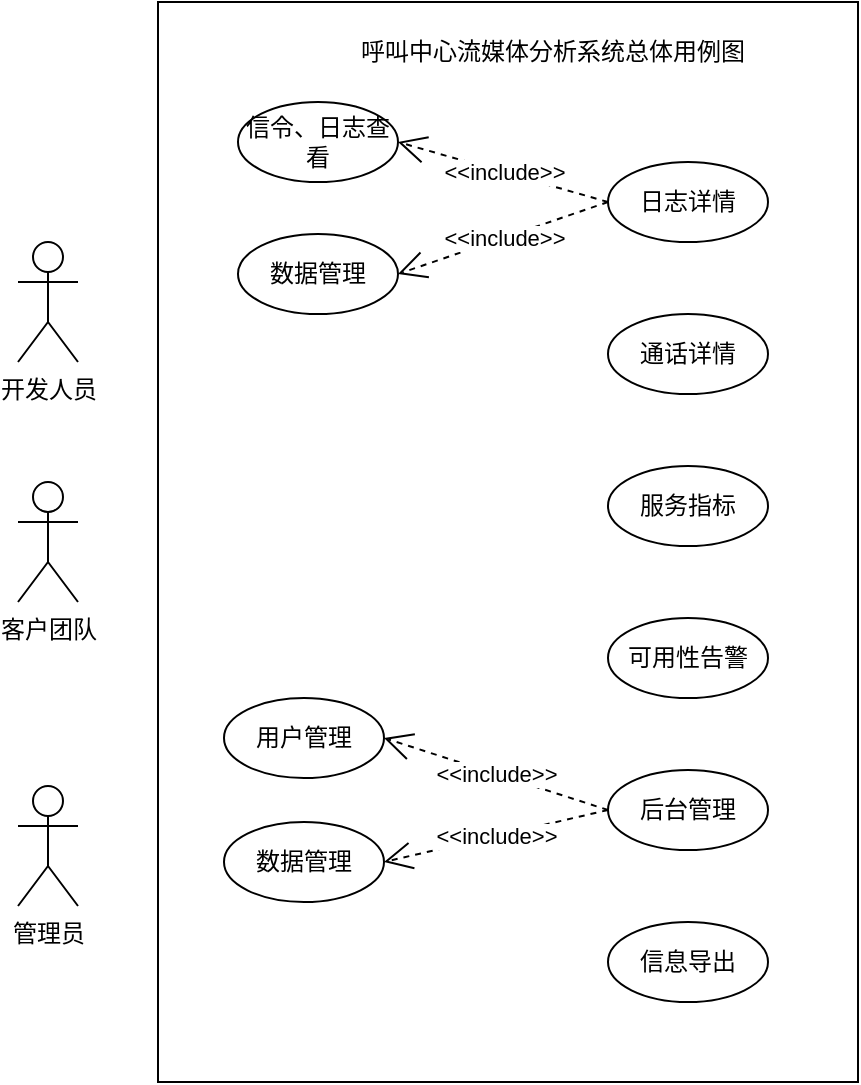 <mxfile version="21.5.0" type="github">
  <diagram name="第 1 页" id="dLV8B7PmB_Wfx-uJp1rL">
    <mxGraphModel dx="1304" dy="692" grid="1" gridSize="10" guides="1" tooltips="1" connect="1" arrows="1" fold="1" page="1" pageScale="1" pageWidth="850" pageHeight="1100" math="0" shadow="0">
      <root>
        <mxCell id="0" />
        <mxCell id="1" parent="0" />
        <mxCell id="XAlhHjTypL2_oyEzdXbm-8" value="" style="rounded=0;whiteSpace=wrap;html=1;" vertex="1" parent="1">
          <mxGeometry x="300" y="40" width="350" height="540" as="geometry" />
        </mxCell>
        <mxCell id="XAlhHjTypL2_oyEzdXbm-1" value="开发人员" style="shape=umlActor;verticalLabelPosition=bottom;verticalAlign=top;html=1;outlineConnect=0;" vertex="1" parent="1">
          <mxGeometry x="230" y="160" width="30" height="60" as="geometry" />
        </mxCell>
        <mxCell id="XAlhHjTypL2_oyEzdXbm-6" value="管理员" style="shape=umlActor;verticalLabelPosition=bottom;verticalAlign=top;html=1;outlineConnect=0;" vertex="1" parent="1">
          <mxGeometry x="230" y="432" width="30" height="60" as="geometry" />
        </mxCell>
        <mxCell id="XAlhHjTypL2_oyEzdXbm-9" value="通话详情" style="ellipse;whiteSpace=wrap;html=1;movable=1;resizable=1;rotatable=1;deletable=1;editable=1;locked=0;connectable=1;" vertex="1" parent="1">
          <mxGeometry x="525" y="196" width="80" height="40" as="geometry" />
        </mxCell>
        <mxCell id="XAlhHjTypL2_oyEzdXbm-10" value="客户团队" style="shape=umlActor;verticalLabelPosition=bottom;verticalAlign=top;html=1;outlineConnect=0;" vertex="1" parent="1">
          <mxGeometry x="230" y="280" width="30" height="60" as="geometry" />
        </mxCell>
        <mxCell id="XAlhHjTypL2_oyEzdXbm-11" value="日志详情" style="ellipse;whiteSpace=wrap;html=1;movable=1;resizable=1;rotatable=1;deletable=1;editable=1;locked=0;connectable=1;" vertex="1" parent="1">
          <mxGeometry x="525" y="120" width="80" height="40" as="geometry" />
        </mxCell>
        <mxCell id="XAlhHjTypL2_oyEzdXbm-12" value="服务指标" style="ellipse;whiteSpace=wrap;html=1;movable=1;resizable=1;rotatable=1;deletable=1;editable=1;locked=0;connectable=1;" vertex="1" parent="1">
          <mxGeometry x="525" y="272" width="80" height="40" as="geometry" />
        </mxCell>
        <mxCell id="XAlhHjTypL2_oyEzdXbm-13" value="可用性告警" style="ellipse;whiteSpace=wrap;html=1;movable=1;resizable=1;rotatable=1;deletable=1;editable=1;locked=0;connectable=1;" vertex="1" parent="1">
          <mxGeometry x="525" y="348" width="80" height="40" as="geometry" />
        </mxCell>
        <mxCell id="XAlhHjTypL2_oyEzdXbm-14" value="后台管理" style="ellipse;whiteSpace=wrap;html=1;movable=1;resizable=1;rotatable=1;deletable=1;editable=1;locked=0;connectable=1;" vertex="1" parent="1">
          <mxGeometry x="525" y="424" width="80" height="40" as="geometry" />
        </mxCell>
        <mxCell id="XAlhHjTypL2_oyEzdXbm-15" value="信令、日志查看" style="ellipse;whiteSpace=wrap;html=1;" vertex="1" parent="1">
          <mxGeometry x="340" y="90" width="80" height="40" as="geometry" />
        </mxCell>
        <mxCell id="XAlhHjTypL2_oyEzdXbm-19" value="信息导出" style="ellipse;whiteSpace=wrap;html=1;movable=1;resizable=1;rotatable=1;deletable=1;editable=1;locked=0;connectable=1;" vertex="1" parent="1">
          <mxGeometry x="525" y="500" width="80" height="40" as="geometry" />
        </mxCell>
        <mxCell id="XAlhHjTypL2_oyEzdXbm-20" value="数据管理" style="ellipse;whiteSpace=wrap;html=1;" vertex="1" parent="1">
          <mxGeometry x="340" y="156" width="80" height="40" as="geometry" />
        </mxCell>
        <mxCell id="XAlhHjTypL2_oyEzdXbm-22" value="呼叫中心流媒体分析系统总体用例图" style="text;html=1;strokeColor=none;fillColor=none;align=center;verticalAlign=middle;whiteSpace=wrap;rounded=0;" vertex="1" parent="1">
          <mxGeometry x="400" y="50" width="195" height="30" as="geometry" />
        </mxCell>
        <mxCell id="XAlhHjTypL2_oyEzdXbm-24" value="&amp;lt;&amp;lt;include&amp;gt;&amp;gt;" style="endArrow=open;endSize=12;dashed=1;html=1;rounded=0;exitX=0;exitY=0.5;exitDx=0;exitDy=0;entryX=1;entryY=0.5;entryDx=0;entryDy=0;" edge="1" parent="1" source="XAlhHjTypL2_oyEzdXbm-11" target="XAlhHjTypL2_oyEzdXbm-15">
          <mxGeometry width="160" relative="1" as="geometry">
            <mxPoint x="390" y="310" as="sourcePoint" />
            <mxPoint x="550" y="310" as="targetPoint" />
          </mxGeometry>
        </mxCell>
        <mxCell id="XAlhHjTypL2_oyEzdXbm-25" value="&amp;lt;&amp;lt;include&amp;gt;&amp;gt;" style="endArrow=open;endSize=12;dashed=1;html=1;rounded=0;exitX=0;exitY=0.5;exitDx=0;exitDy=0;entryX=1;entryY=0.5;entryDx=0;entryDy=0;" edge="1" parent="1" source="XAlhHjTypL2_oyEzdXbm-11" target="XAlhHjTypL2_oyEzdXbm-20">
          <mxGeometry width="160" relative="1" as="geometry">
            <mxPoint x="535" y="150" as="sourcePoint" />
            <mxPoint x="430" y="120" as="targetPoint" />
          </mxGeometry>
        </mxCell>
        <mxCell id="XAlhHjTypL2_oyEzdXbm-26" value="用户管理" style="ellipse;whiteSpace=wrap;html=1;" vertex="1" parent="1">
          <mxGeometry x="333" y="388" width="80" height="40" as="geometry" />
        </mxCell>
        <mxCell id="XAlhHjTypL2_oyEzdXbm-27" value="&amp;lt;&amp;lt;include&amp;gt;&amp;gt;" style="endArrow=open;endSize=12;dashed=1;html=1;rounded=0;exitX=0;exitY=0.5;exitDx=0;exitDy=0;entryX=1;entryY=0.5;entryDx=0;entryDy=0;" edge="1" parent="1" target="XAlhHjTypL2_oyEzdXbm-26" source="XAlhHjTypL2_oyEzdXbm-14">
          <mxGeometry width="160" relative="1" as="geometry">
            <mxPoint x="518" y="438" as="sourcePoint" />
            <mxPoint x="543" y="608" as="targetPoint" />
          </mxGeometry>
        </mxCell>
        <mxCell id="XAlhHjTypL2_oyEzdXbm-30" value="数据管理" style="ellipse;whiteSpace=wrap;html=1;" vertex="1" parent="1">
          <mxGeometry x="333" y="450" width="80" height="40" as="geometry" />
        </mxCell>
        <mxCell id="XAlhHjTypL2_oyEzdXbm-31" value="&amp;lt;&amp;lt;include&amp;gt;&amp;gt;" style="endArrow=open;endSize=12;dashed=1;html=1;rounded=0;exitX=0;exitY=0.5;exitDx=0;exitDy=0;entryX=1;entryY=0.5;entryDx=0;entryDy=0;" edge="1" parent="1" target="XAlhHjTypL2_oyEzdXbm-30" source="XAlhHjTypL2_oyEzdXbm-14">
          <mxGeometry width="160" relative="1" as="geometry">
            <mxPoint x="525" y="506" as="sourcePoint" />
            <mxPoint x="543" y="670" as="targetPoint" />
          </mxGeometry>
        </mxCell>
      </root>
    </mxGraphModel>
  </diagram>
</mxfile>
